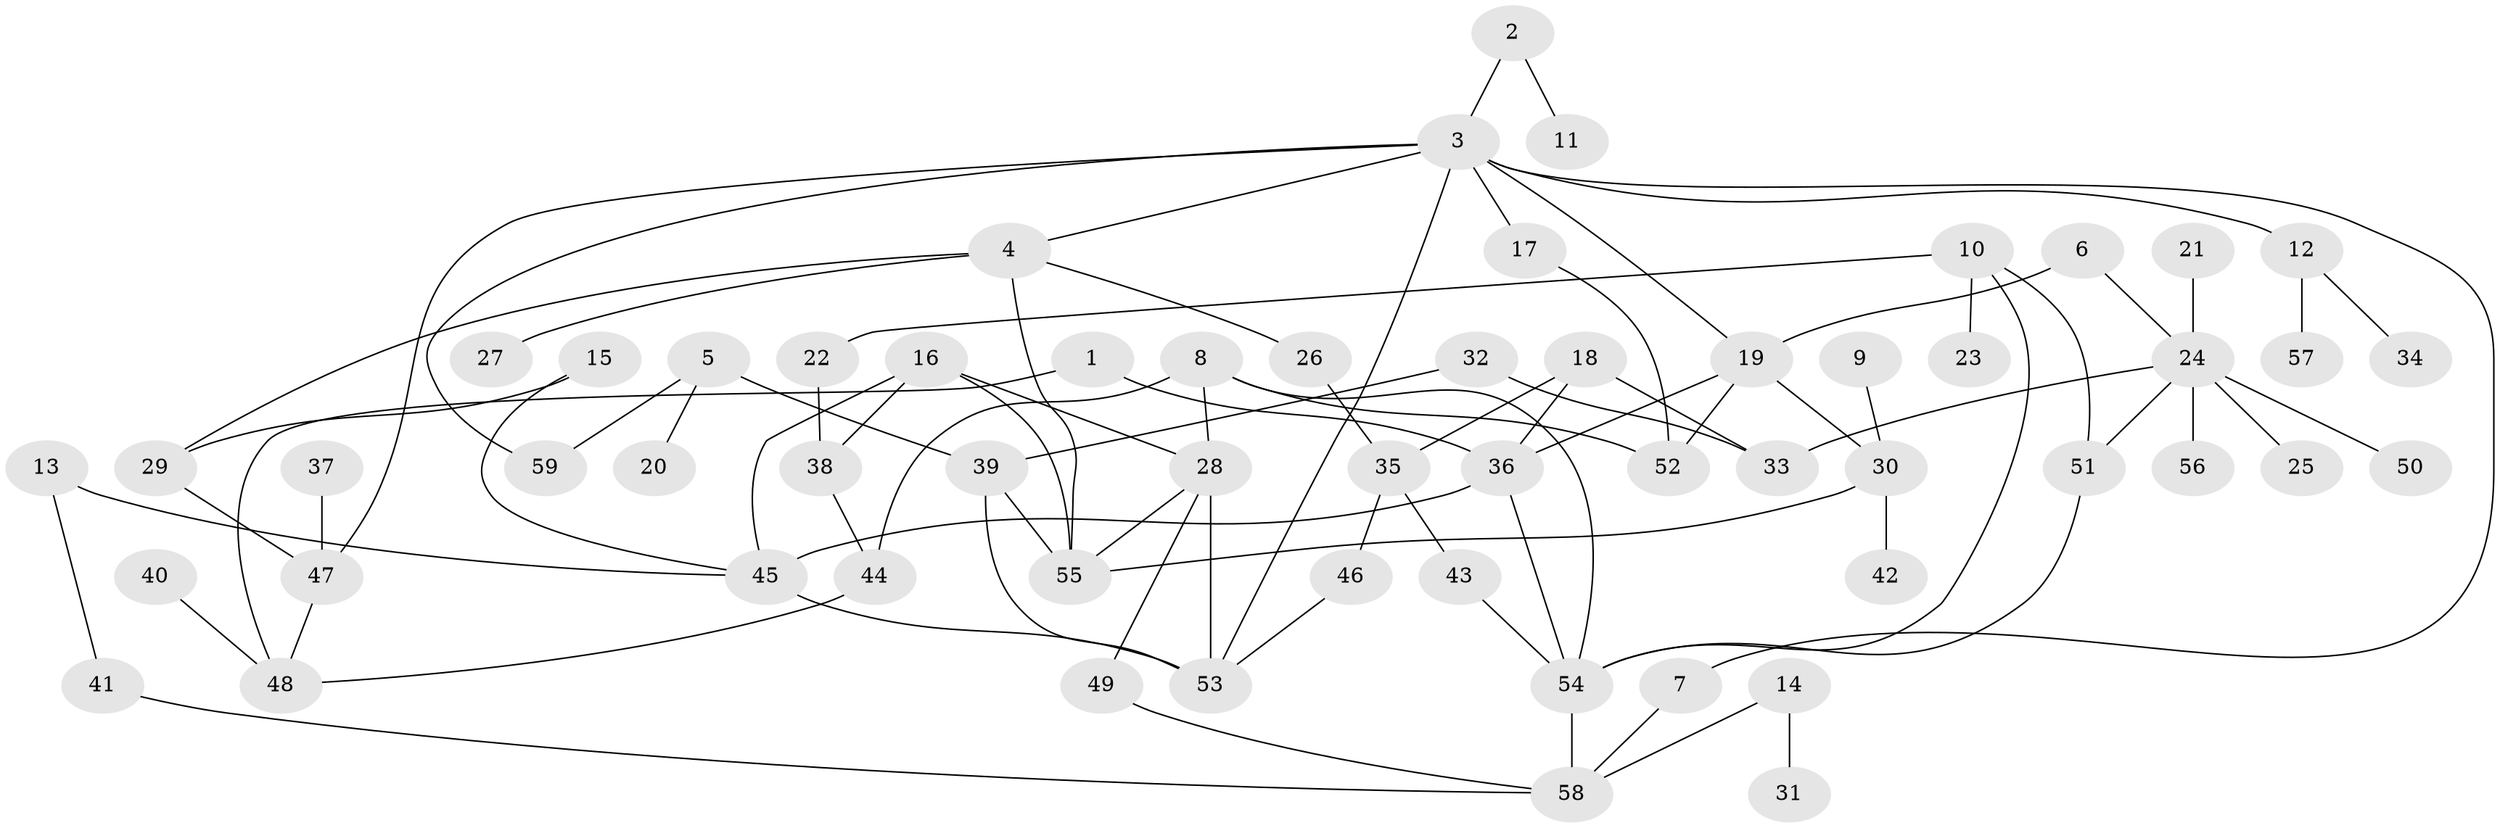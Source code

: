 // original degree distribution, {6: 0.042735042735042736, 7: 0.02564102564102564, 2: 0.3162393162393162, 8: 0.017094017094017096, 1: 0.3418803418803419, 5: 0.03418803418803419, 4: 0.07692307692307693, 3: 0.1452991452991453}
// Generated by graph-tools (version 1.1) at 2025/01/03/09/25 03:01:09]
// undirected, 59 vertices, 84 edges
graph export_dot {
graph [start="1"]
  node [color=gray90,style=filled];
  1;
  2;
  3;
  4;
  5;
  6;
  7;
  8;
  9;
  10;
  11;
  12;
  13;
  14;
  15;
  16;
  17;
  18;
  19;
  20;
  21;
  22;
  23;
  24;
  25;
  26;
  27;
  28;
  29;
  30;
  31;
  32;
  33;
  34;
  35;
  36;
  37;
  38;
  39;
  40;
  41;
  42;
  43;
  44;
  45;
  46;
  47;
  48;
  49;
  50;
  51;
  52;
  53;
  54;
  55;
  56;
  57;
  58;
  59;
  1 -- 36 [weight=1.0];
  1 -- 48 [weight=1.0];
  2 -- 3 [weight=1.0];
  2 -- 11 [weight=1.0];
  3 -- 4 [weight=1.0];
  3 -- 7 [weight=1.0];
  3 -- 12 [weight=1.0];
  3 -- 17 [weight=1.0];
  3 -- 19 [weight=1.0];
  3 -- 47 [weight=1.0];
  3 -- 53 [weight=1.0];
  3 -- 59 [weight=1.0];
  4 -- 26 [weight=1.0];
  4 -- 27 [weight=1.0];
  4 -- 29 [weight=1.0];
  4 -- 55 [weight=1.0];
  5 -- 20 [weight=1.0];
  5 -- 39 [weight=1.0];
  5 -- 59 [weight=1.0];
  6 -- 19 [weight=1.0];
  6 -- 24 [weight=1.0];
  7 -- 58 [weight=1.0];
  8 -- 28 [weight=1.0];
  8 -- 44 [weight=1.0];
  8 -- 52 [weight=1.0];
  8 -- 54 [weight=1.0];
  9 -- 30 [weight=1.0];
  10 -- 22 [weight=1.0];
  10 -- 23 [weight=1.0];
  10 -- 51 [weight=1.0];
  10 -- 54 [weight=1.0];
  12 -- 34 [weight=1.0];
  12 -- 57 [weight=1.0];
  13 -- 41 [weight=1.0];
  13 -- 45 [weight=1.0];
  14 -- 31 [weight=1.0];
  14 -- 58 [weight=1.0];
  15 -- 29 [weight=1.0];
  15 -- 45 [weight=1.0];
  16 -- 28 [weight=1.0];
  16 -- 38 [weight=1.0];
  16 -- 45 [weight=1.0];
  16 -- 55 [weight=1.0];
  17 -- 52 [weight=1.0];
  18 -- 33 [weight=1.0];
  18 -- 35 [weight=1.0];
  18 -- 36 [weight=1.0];
  19 -- 30 [weight=1.0];
  19 -- 36 [weight=1.0];
  19 -- 52 [weight=1.0];
  21 -- 24 [weight=1.0];
  22 -- 38 [weight=1.0];
  24 -- 25 [weight=1.0];
  24 -- 33 [weight=1.0];
  24 -- 50 [weight=1.0];
  24 -- 51 [weight=1.0];
  24 -- 56 [weight=1.0];
  26 -- 35 [weight=1.0];
  28 -- 49 [weight=1.0];
  28 -- 53 [weight=1.0];
  28 -- 55 [weight=1.0];
  29 -- 47 [weight=1.0];
  30 -- 42 [weight=1.0];
  30 -- 55 [weight=1.0];
  32 -- 33 [weight=1.0];
  32 -- 39 [weight=1.0];
  35 -- 43 [weight=1.0];
  35 -- 46 [weight=1.0];
  36 -- 45 [weight=1.0];
  36 -- 54 [weight=1.0];
  37 -- 47 [weight=1.0];
  38 -- 44 [weight=1.0];
  39 -- 53 [weight=1.0];
  39 -- 55 [weight=1.0];
  40 -- 48 [weight=1.0];
  41 -- 58 [weight=1.0];
  43 -- 54 [weight=1.0];
  44 -- 48 [weight=1.0];
  45 -- 53 [weight=3.0];
  46 -- 53 [weight=1.0];
  47 -- 48 [weight=1.0];
  49 -- 58 [weight=1.0];
  51 -- 54 [weight=1.0];
  54 -- 58 [weight=1.0];
}
